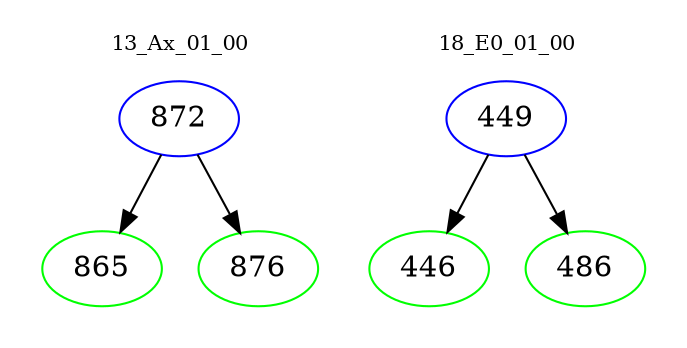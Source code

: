 digraph{
subgraph cluster_0 {
color = white
label = "13_Ax_01_00";
fontsize=10;
T0_872 [label="872", color="blue"]
T0_872 -> T0_865 [color="black"]
T0_865 [label="865", color="green"]
T0_872 -> T0_876 [color="black"]
T0_876 [label="876", color="green"]
}
subgraph cluster_1 {
color = white
label = "18_E0_01_00";
fontsize=10;
T1_449 [label="449", color="blue"]
T1_449 -> T1_446 [color="black"]
T1_446 [label="446", color="green"]
T1_449 -> T1_486 [color="black"]
T1_486 [label="486", color="green"]
}
}
